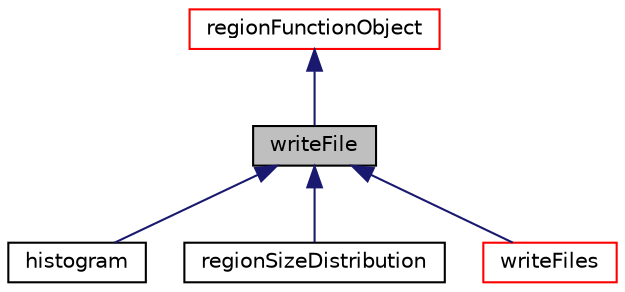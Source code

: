 digraph "writeFile"
{
  bgcolor="transparent";
  edge [fontname="Helvetica",fontsize="10",labelfontname="Helvetica",labelfontsize="10"];
  node [fontname="Helvetica",fontsize="10",shape=record];
  Node1 [label="writeFile",height=0.2,width=0.4,color="black", fillcolor="grey75", style="filled", fontcolor="black"];
  Node2 -> Node1 [dir="back",color="midnightblue",fontsize="10",style="solid",fontname="Helvetica"];
  Node2 [label="regionFunctionObject",height=0.2,width=0.4,color="red",URL="$a02192.html",tooltip="Specialization of Foam::functionObject for a region and providing a reference to the region Foam::obj..."];
  Node1 -> Node3 [dir="back",color="midnightblue",fontsize="10",style="solid",fontname="Helvetica"];
  Node3 [label="histogram",height=0.2,width=0.4,color="black",URL="$a01030.html",tooltip="Write the volume-weighted histogram of a volScalarField. "];
  Node1 -> Node4 [dir="back",color="midnightblue",fontsize="10",style="solid",fontname="Helvetica"];
  Node4 [label="regionSizeDistribution",height=0.2,width=0.4,color="black",URL="$a02203.html",tooltip="This function object creates a size distribution via interrogating a continuous phase fraction field..."];
  Node1 -> Node5 [dir="back",color="midnightblue",fontsize="10",style="solid",fontname="Helvetica"];
  Node5 [label="writeFiles",height=0.2,width=0.4,color="red",URL="$a02992.html",tooltip="functionObject base class for writing files "];
}

